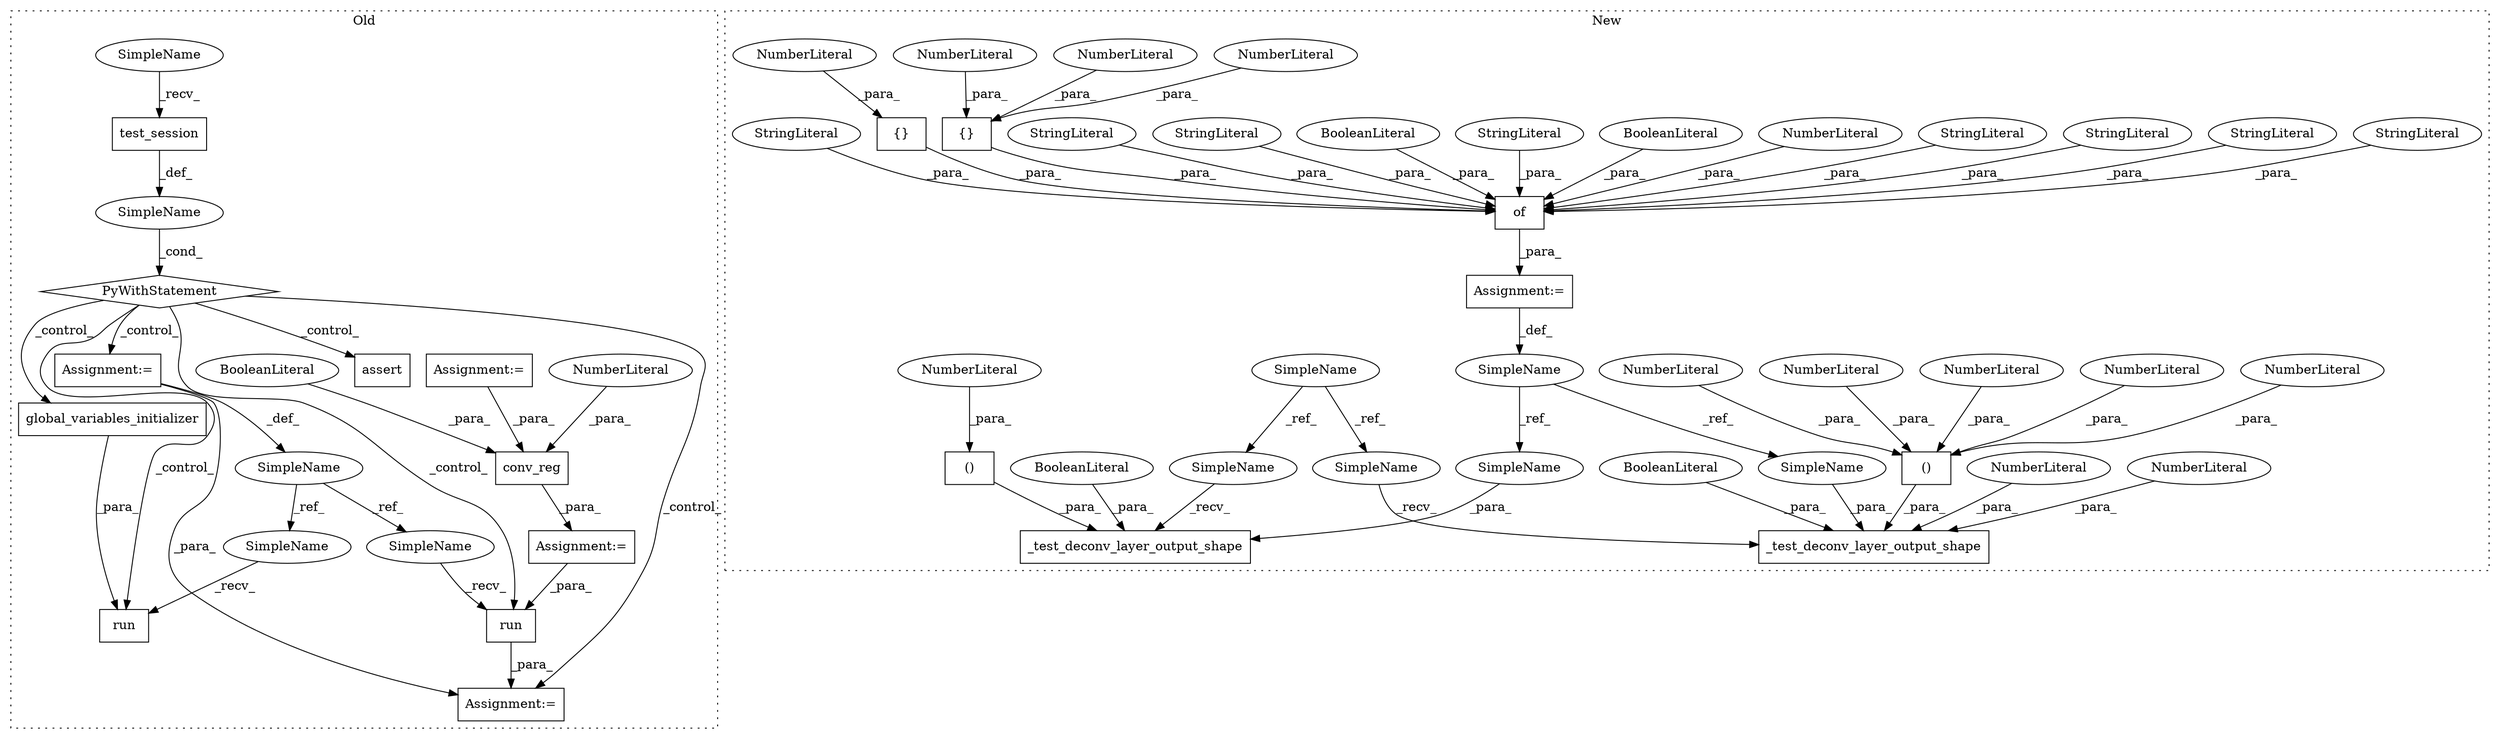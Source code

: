 digraph G {
subgraph cluster0 {
1 [label="global_variables_initializer" a="32" s="7194" l="30" shape="box"];
3 [label="run" a="32" s="7179,7224" l="4,1" shape="box"];
6 [label="Assignment:=" a="7" s="7162" l="4" shape="box"];
7 [label="run" a="32" s="7245,7261" l="4,1" shape="box"];
8 [label="PyWithStatement" a="104" s="7119,7148" l="10,2" shape="diamond"];
9 [label="SimpleName" a="42" s="" l="" shape="ellipse"];
10 [label="SimpleName" a="42" s="7162" l="4" shape="ellipse"];
12 [label="test_session" a="32" s="7134" l="14" shape="box"];
13 [label="Assignment:=" a="7" s="6927" l="1" shape="box"];
14 [label="Assignment:=" a="7" s="7068" l="1" shape="box"];
15 [label="Assignment:=" a="7" s="7239" l="1" shape="box"];
17 [label="assert" a="32" s="7275,7372" l="22,1" shape="box"];
25 [label="conv_reg" a="32" s="7069,7091" l="9,1" shape="box"];
28 [label="BooleanLiteral" a="9" s="7083" l="4" shape="ellipse"];
50 [label="NumberLiteral" a="34" s="7088" l="3" shape="ellipse"];
51 [label="SimpleName" a="42" s="7240" l="4" shape="ellipse"];
52 [label="SimpleName" a="42" s="7174" l="4" shape="ellipse"];
57 [label="SimpleName" a="42" s="7129" l="4" shape="ellipse"];
label = "Old";
style="dotted";
}
subgraph cluster1 {
2 [label="of" a="32" s="7010,7190" l="3,1" shape="box"];
4 [label="StringLiteral" a="45" s="7122" l="11" shape="ellipse"];
5 [label="StringLiteral" a="45" s="7013" l="15" shape="ellipse"];
11 [label="StringLiteral" a="45" s="7032" l="13" shape="ellipse"];
16 [label="StringLiteral" a="45" s="7134" l="7" shape="ellipse"];
18 [label="{}" a="4" s="7055,7061" l="1,1" shape="box"];
19 [label="NumberLiteral" a="34" s="7058" l="1" shape="ellipse"];
20 [label="NumberLiteral" a="34" s="7060" l="1" shape="ellipse"];
21 [label="NumberLiteral" a="34" s="7029" l="2" shape="ellipse"];
22 [label="BooleanLiteral" a="9" s="7101" l="5" shape="ellipse"];
23 [label="StringLiteral" a="45" s="7142" l="15" shape="ellipse"];
24 [label="BooleanLiteral" a="9" s="7117" l="4" shape="ellipse"];
26 [label="StringLiteral" a="45" s="7089" l="11" shape="ellipse"];
27 [label="StringLiteral" a="45" s="7107" l="9" shape="ellipse"];
29 [label="Assignment:=" a="7" s="7005" l="1" shape="box"];
30 [label="{}" a="4" s="7081,7087" l="1,1" shape="box"];
31 [label="NumberLiteral" a="34" s="7056" l="1" shape="ellipse"];
32 [label="NumberLiteral" a="34" s="7084" l="1" shape="ellipse"];
33 [label="StringLiteral" a="45" s="7063" l="8" shape="ellipse"];
34 [label="_test_deconv_layer_output_shape" a="32" s="7336,7459" l="32,1" shape="box"];
35 [label="()" a="106" s="7387" l="61" shape="box"];
36 [label="NumberLiteral" a="34" s="7387" l="1" shape="ellipse"];
37 [label="NumberLiteral" a="34" s="7431" l="2" shape="ellipse"];
38 [label="NumberLiteral" a="34" s="7368" l="1" shape="ellipse"];
39 [label="NumberLiteral" a="34" s="7416" l="2" shape="ellipse"];
40 [label="NumberLiteral" a="34" s="7401" l="2" shape="ellipse"];
41 [label="_test_deconv_layer_output_shape" a="32" s="7202,7324" l="32,1" shape="box"];
42 [label="()" a="106" s="7253" l="61" shape="box"];
43 [label="NumberLiteral" a="34" s="7456" l="3" shape="ellipse"];
44 [label="NumberLiteral" a="34" s="7253" l="1" shape="ellipse"];
45 [label="SimpleName" a="42" s="6932" l="4" shape="ellipse"];
46 [label="BooleanLiteral" a="9" s="7316" l="4" shape="ellipse"];
47 [label="BooleanLiteral" a="9" s="7450" l="5" shape="ellipse"];
48 [label="SimpleName" a="42" s="6994" l="11" shape="ellipse"];
49 [label="NumberLiteral" a="34" s="7446" l="2" shape="ellipse"];
53 [label="SimpleName" a="42" s="7370" l="11" shape="ellipse"];
54 [label="SimpleName" a="42" s="7236" l="11" shape="ellipse"];
55 [label="SimpleName" a="42" s="7197" l="4" shape="ellipse"];
56 [label="SimpleName" a="42" s="7331" l="4" shape="ellipse"];
label = "New";
style="dotted";
}
1 -> 3 [label="_para_"];
2 -> 29 [label="_para_"];
4 -> 2 [label="_para_"];
5 -> 2 [label="_para_"];
6 -> 15 [label="_para_"];
6 -> 10 [label="_def_"];
7 -> 15 [label="_para_"];
8 -> 7 [label="_control_"];
8 -> 1 [label="_control_"];
8 -> 6 [label="_control_"];
8 -> 3 [label="_control_"];
8 -> 15 [label="_control_"];
8 -> 17 [label="_control_"];
9 -> 8 [label="_cond_"];
10 -> 51 [label="_ref_"];
10 -> 52 [label="_ref_"];
11 -> 2 [label="_para_"];
12 -> 9 [label="_def_"];
13 -> 25 [label="_para_"];
14 -> 7 [label="_para_"];
16 -> 2 [label="_para_"];
18 -> 2 [label="_para_"];
19 -> 18 [label="_para_"];
20 -> 18 [label="_para_"];
21 -> 2 [label="_para_"];
22 -> 2 [label="_para_"];
23 -> 2 [label="_para_"];
24 -> 2 [label="_para_"];
25 -> 14 [label="_para_"];
26 -> 2 [label="_para_"];
27 -> 2 [label="_para_"];
28 -> 25 [label="_para_"];
29 -> 48 [label="_def_"];
30 -> 2 [label="_para_"];
31 -> 18 [label="_para_"];
32 -> 30 [label="_para_"];
33 -> 2 [label="_para_"];
35 -> 34 [label="_para_"];
36 -> 35 [label="_para_"];
37 -> 35 [label="_para_"];
38 -> 34 [label="_para_"];
39 -> 35 [label="_para_"];
40 -> 35 [label="_para_"];
42 -> 41 [label="_para_"];
43 -> 34 [label="_para_"];
44 -> 42 [label="_para_"];
45 -> 55 [label="_ref_"];
45 -> 56 [label="_ref_"];
46 -> 41 [label="_para_"];
47 -> 34 [label="_para_"];
48 -> 54 [label="_ref_"];
48 -> 53 [label="_ref_"];
49 -> 35 [label="_para_"];
50 -> 25 [label="_para_"];
51 -> 7 [label="_recv_"];
52 -> 3 [label="_recv_"];
53 -> 34 [label="_para_"];
54 -> 41 [label="_para_"];
55 -> 41 [label="_recv_"];
56 -> 34 [label="_recv_"];
57 -> 12 [label="_recv_"];
}